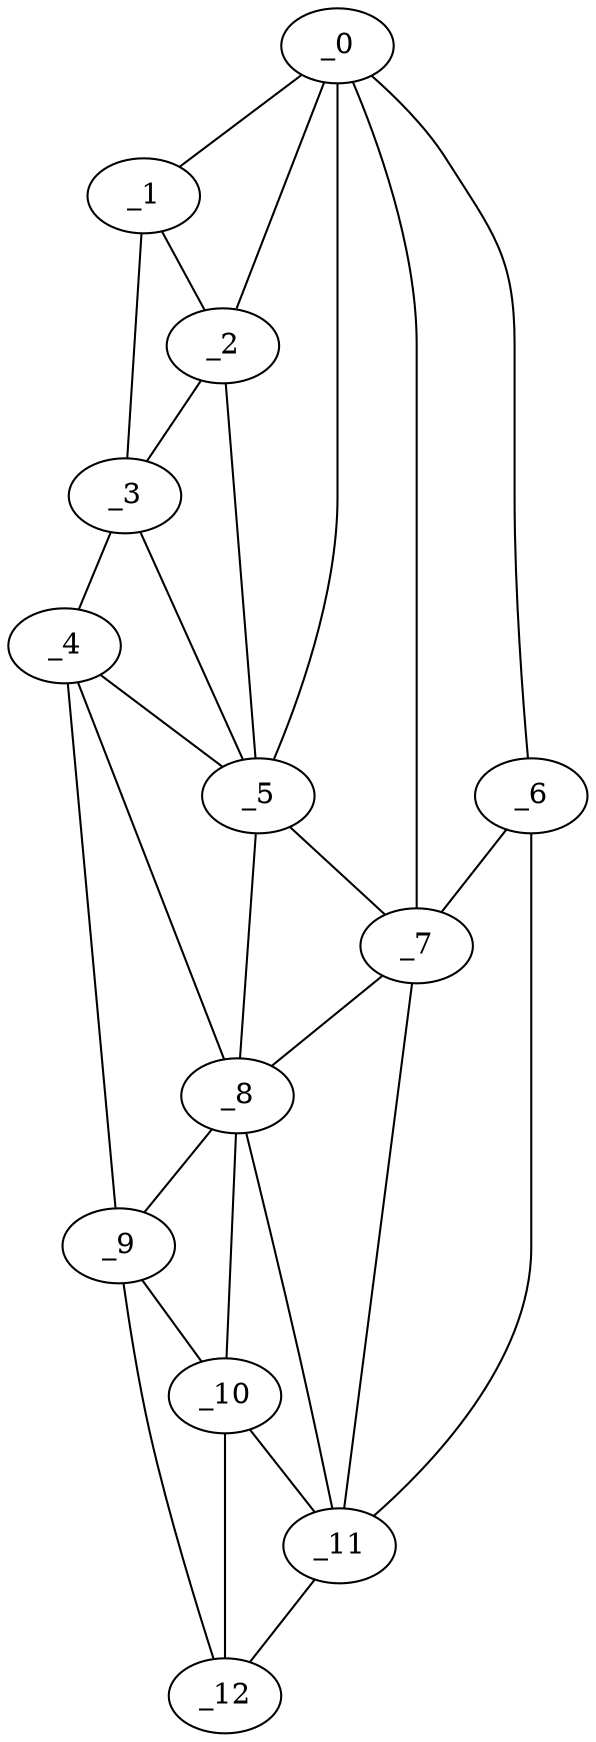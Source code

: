 graph "obj51__180.gxl" {
	_0	 [x=4,
		y=64];
	_1	 [x=5,
		y=76];
	_0 -- _1	 [valence=1];
	_2	 [x=10,
		y=80];
	_0 -- _2	 [valence=1];
	_5	 [x=56,
		y=80];
	_0 -- _5	 [valence=2];
	_6	 [x=68,
		y=9];
	_0 -- _6	 [valence=1];
	_7	 [x=68,
		y=21];
	_0 -- _7	 [valence=2];
	_1 -- _2	 [valence=2];
	_3	 [x=14,
		y=117];
	_1 -- _3	 [valence=1];
	_2 -- _3	 [valence=2];
	_2 -- _5	 [valence=1];
	_4	 [x=53,
		y=118];
	_3 -- _4	 [valence=1];
	_3 -- _5	 [valence=2];
	_4 -- _5	 [valence=2];
	_8	 [x=75,
		y=81];
	_4 -- _8	 [valence=2];
	_9	 [x=116,
		y=118];
	_4 -- _9	 [valence=1];
	_5 -- _7	 [valence=2];
	_5 -- _8	 [valence=1];
	_6 -- _7	 [valence=2];
	_11	 [x=125,
		y=64];
	_6 -- _11	 [valence=1];
	_7 -- _8	 [valence=2];
	_7 -- _11	 [valence=1];
	_8 -- _9	 [valence=1];
	_10	 [x=119,
		y=81];
	_8 -- _10	 [valence=2];
	_8 -- _11	 [valence=2];
	_9 -- _10	 [valence=2];
	_12	 [x=125,
		y=77];
	_9 -- _12	 [valence=1];
	_10 -- _11	 [valence=2];
	_10 -- _12	 [valence=2];
	_11 -- _12	 [valence=1];
}
